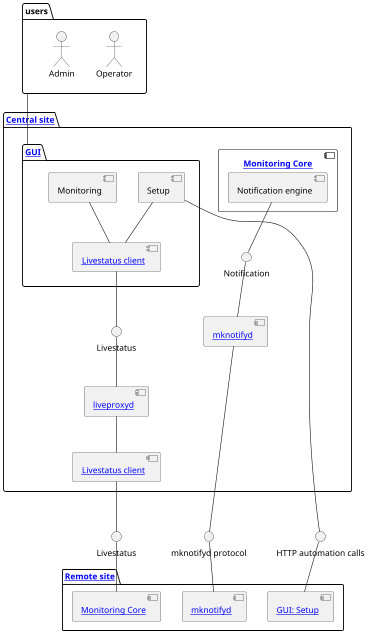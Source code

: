 @startuml
scale 0.6

package users {
    actor "Operator" as operator
    actor "Admin" as admin
}

package "[[../arch-comp-omd.html Central site]]" as central {
    package "[[../arch-comp-gui.html GUI]]" as gui {
        component "Monitoring" as monitoring
        component "Setup" as setup
        component "[[../arch-comp-livestatus-client.html Livestatus client]]" as apache_livestatus_client
    }
    interface Livestatus as apache_livestatus

    component "[[../arch-comp-core.html Monitoring Core]]" as cmc {
        component "Notification engine" as cmc_notify
    }

    component "[[../arch-comp-liveproxyd.html liveproxyd]]" as liveproxyd
    component "[[../arch-comp-livestatus-client.html Livestatus client]]" as liveproxyd_livestatus_client

    component "[[../arch-comp-mknotifyd.html mknotifyd]]" as mknotifyd
    interface Notification as mknotifyd_notification
}

package "[[../arch-comp-distributed.html Remote site]]" as remote_site {
    component "[[../arch-comp-gui.html GUI: Setup]]" as setup_remote_site
    component "[[../arch-comp-core.html Monitoring Core]]" as cmc_remote_site
    component "[[../arch-comp-mknotifyd.html mknotifyd]]" as mknotifyd_remote_site
}
interface "Livestatus" as livestatus_remote_site
interface "HTTP automation calls" as setup_http
interface "mknotifyd protocol" as mknotifyd_protocol

users -d- gui

monitoring -d- apache_livestatus_client
setup -d- apache_livestatus_client
apache_livestatus_client -d- apache_livestatus
apache_livestatus -d- liveproxyd

setup -----d- setup_http
setup_http -d- setup_remote_site

liveproxyd -d- liveproxyd_livestatus_client
liveproxyd_livestatus_client -d- livestatus_remote_site
livestatus_remote_site -d- cmc_remote_site

cmc_notify -d- mknotifyd_notification
mknotifyd_notification -d- mknotifyd
mknotifyd ---d- mknotifyd_protocol
mknotifyd_protocol -d- mknotifyd_remote_site
@enduml
